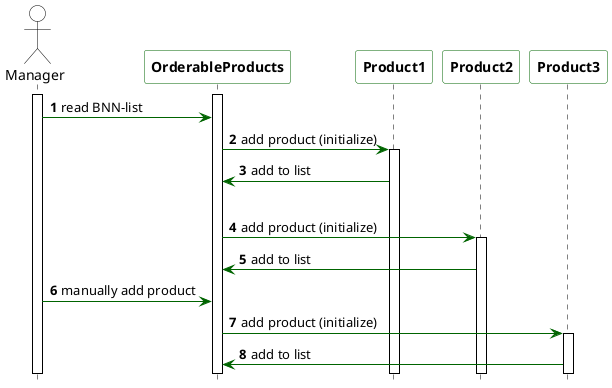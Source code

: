 @startuml

skinparam linetype ortho
'skinparam groupInheritance 3
'skinparam handwritten true
hide circle
autonumber
hide footbox

skinparam participant{
    BorderColor darkgreen
    BackgroundColor white
    FontStyle bold
}

skinparam Actor{
    BorderColor black
    BackgroundColor white
}

skinparam arrow{
    Color darkgreen
}

skinparam sequence{
    LifeLineBorderColor black
}

actor Manager
participant OrderableProducts

activate OrderableProducts
activate Manager

Manager -> OrderableProducts: read BNN-list
OrderableProducts -> Product1: add product (initialize)
activate Product1
Product1 -> OrderableProducts: add to list
|||
OrderableProducts -> Product2: add product (initialize)
activate Product2
Product2 -> OrderableProducts: add to list



Manager -> OrderableProducts: manually add product
OrderableProducts -> Product3: add product (initialize)
activate Product3
Product3 -> OrderableProducts: add to list


@enduml
